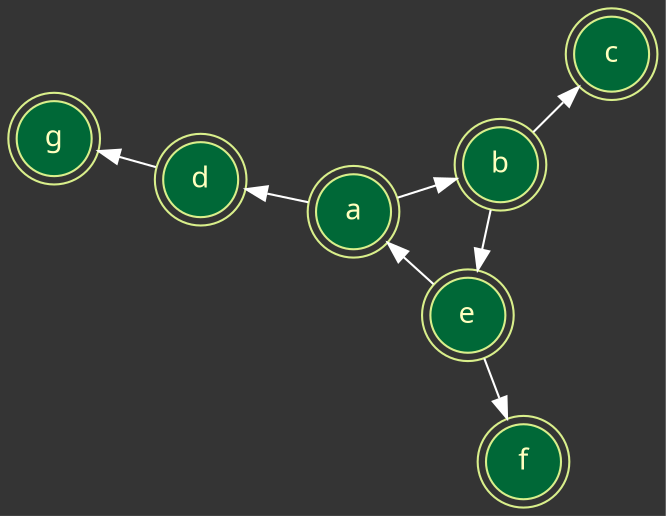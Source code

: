 digraph G {
	bgcolor="#343434";
	layout=neato;
	a->b[ color=white ];
	a->d[ color=white ];
	b->c[ color=white ];
	b->e[ color=white ];
	d->g[ color=white ];
	e->f[ color=white ];
	e->a[ color=white ];
	a [ color=7, colorscheme=rdylgn11, fillcolor=11, fontcolor=6, fontname="Migu 1M", shape=doublecircle, style="solid,filled" ];
	b [ color=7, colorscheme=rdylgn11, fillcolor=11, fontcolor=6, fontname="Migu 1M", shape=doublecircle, style="solid,filled" ];
	c [ color=7, colorscheme=rdylgn11, fillcolor=11, fontcolor=6, fontname="Migu 1M", shape=doublecircle, style="solid,filled" ];
	d [ color=7, colorscheme=rdylgn11, fillcolor=11, fontcolor=6, fontname="Migu 1M", shape=doublecircle, style="solid,filled" ];
	e [ color=7, colorscheme=rdylgn11, fillcolor=11, fontcolor=6, fontname="Migu 1M", shape=doublecircle, style="solid,filled" ];
	f [ color=7, colorscheme=rdylgn11, fillcolor=11, fontcolor=6, fontname="Migu 1M", shape=doublecircle, style="solid,filled" ];
	g [ color=7, colorscheme=rdylgn11, fillcolor=11, fontcolor=6, fontname="Migu 1M", shape=doublecircle, style="solid,filled" ];

}
